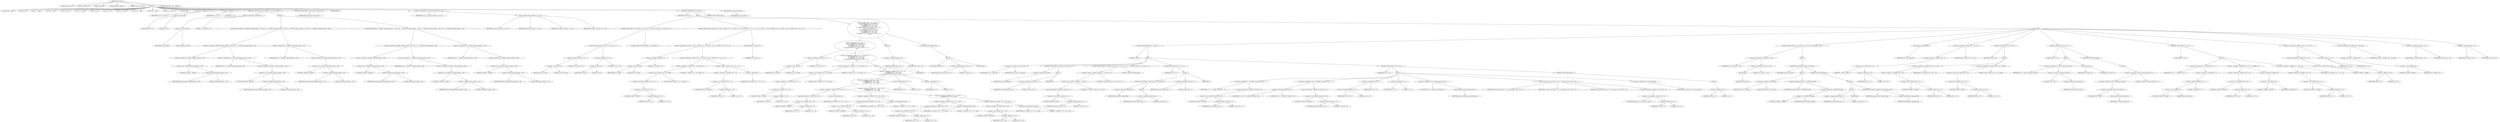 digraph cache_insert {  
"1000113" [label = "(METHOD,cache_insert)" ]
"1000114" [label = "(PARAM,const char *a1)" ]
"1000115" [label = "(PARAM,_DWORD *a2)" ]
"1000116" [label = "(PARAM,__int64 a3)" ]
"1000117" [label = "(PARAM,unsigned __int64 a4)" ]
"1000118" [label = "(PARAM,unsigned __int16 a5)" ]
"1000119" [label = "(BLOCK,,)" ]
"1000120" [label = "(LOCAL,result: __int64)" ]
"1000121" [label = "(LOCAL,v6: int)" ]
"1000122" [label = "(LOCAL,v7: __int64)" ]
"1000123" [label = "(LOCAL,v8: __int64)" ]
"1000124" [label = "(LOCAL,v9: char *)" ]
"1000125" [label = "(LOCAL,v10: __int64)" ]
"1000126" [label = "(LOCAL,v16: int)" ]
"1000127" [label = "(LOCAL,v17: int)" ]
"1000128" [label = "(LOCAL,v18: __int64)" ]
"1000129" [label = "(LOCAL,v19: __int64)" ]
"1000130" [label = "(LOCAL,v20: __int64)" ]
"1000131" [label = "(LOCAL,v21: __int64 [ 2 ])" ]
"1000132" [label = "(IDENTIFIER,L,)" ]
"1000133" [label = "(<operator>.assignment,v16 = a5 & 4)" ]
"1000134" [label = "(IDENTIFIER,v16,v16 = a5 & 4)" ]
"1000135" [label = "(<operator>.and,a5 & 4)" ]
"1000136" [label = "(IDENTIFIER,a5,a5 & 4)" ]
"1000137" [label = "(LITERAL,4,a5 & 4)" ]
"1000138" [label = "(<operator>.assignment,v17 = 0)" ]
"1000139" [label = "(IDENTIFIER,v17,v17 = 0)" ]
"1000140" [label = "(LITERAL,0,v17 = 0)" ]
"1000141" [label = "(CONTROL_STRUCTURE,if ( (a5 & 0x980) != 0 ),if ( (a5 & 0x980) != 0 ))" ]
"1000142" [label = "(<operator>.notEquals,(a5 & 0x980) != 0)" ]
"1000143" [label = "(<operator>.and,a5 & 0x980)" ]
"1000144" [label = "(IDENTIFIER,a5,a5 & 0x980)" ]
"1000145" [label = "(LITERAL,0x980,a5 & 0x980)" ]
"1000146" [label = "(LITERAL,0,(a5 & 0x980) != 0)" ]
"1000147" [label = "(BLOCK,,)" ]
"1000148" [label = "(CONTROL_STRUCTURE,if ( *(_QWORD *)(dnsmasq_daemon + 456) && a4 > *(_QWORD *)(dnsmasq_daemon + 456) ),if ( *(_QWORD *)(dnsmasq_daemon + 456) && a4 > *(_QWORD *)(dnsmasq_daemon + 456) ))" ]
"1000149" [label = "(<operator>.logicalAnd,*(_QWORD *)(dnsmasq_daemon + 456) && a4 > *(_QWORD *)(dnsmasq_daemon + 456))" ]
"1000150" [label = "(<operator>.indirection,*(_QWORD *)(dnsmasq_daemon + 456))" ]
"1000151" [label = "(<operator>.cast,(_QWORD *)(dnsmasq_daemon + 456))" ]
"1000152" [label = "(UNKNOWN,_QWORD *,_QWORD *)" ]
"1000153" [label = "(<operator>.addition,dnsmasq_daemon + 456)" ]
"1000154" [label = "(IDENTIFIER,dnsmasq_daemon,dnsmasq_daemon + 456)" ]
"1000155" [label = "(LITERAL,456,dnsmasq_daemon + 456)" ]
"1000156" [label = "(<operator>.greaterThan,a4 > *(_QWORD *)(dnsmasq_daemon + 456))" ]
"1000157" [label = "(IDENTIFIER,a4,a4 > *(_QWORD *)(dnsmasq_daemon + 456))" ]
"1000158" [label = "(<operator>.indirection,*(_QWORD *)(dnsmasq_daemon + 456))" ]
"1000159" [label = "(<operator>.cast,(_QWORD *)(dnsmasq_daemon + 456))" ]
"1000160" [label = "(UNKNOWN,_QWORD *,_QWORD *)" ]
"1000161" [label = "(<operator>.addition,dnsmasq_daemon + 456)" ]
"1000162" [label = "(IDENTIFIER,dnsmasq_daemon,dnsmasq_daemon + 456)" ]
"1000163" [label = "(LITERAL,456,dnsmasq_daemon + 456)" ]
"1000164" [label = "(<operator>.assignment,a4 = *(_QWORD *)(dnsmasq_daemon + 456))" ]
"1000165" [label = "(IDENTIFIER,a4,a4 = *(_QWORD *)(dnsmasq_daemon + 456))" ]
"1000166" [label = "(<operator>.indirection,*(_QWORD *)(dnsmasq_daemon + 456))" ]
"1000167" [label = "(<operator>.cast,(_QWORD *)(dnsmasq_daemon + 456))" ]
"1000168" [label = "(UNKNOWN,_QWORD *,_QWORD *)" ]
"1000169" [label = "(<operator>.addition,dnsmasq_daemon + 456)" ]
"1000170" [label = "(IDENTIFIER,dnsmasq_daemon,dnsmasq_daemon + 456)" ]
"1000171" [label = "(LITERAL,456,dnsmasq_daemon + 456)" ]
"1000172" [label = "(CONTROL_STRUCTURE,if ( *(_QWORD *)(dnsmasq_daemon + 448) && a4 < *(_QWORD *)(dnsmasq_daemon + 448) ),if ( *(_QWORD *)(dnsmasq_daemon + 448) && a4 < *(_QWORD *)(dnsmasq_daemon + 448) ))" ]
"1000173" [label = "(<operator>.logicalAnd,*(_QWORD *)(dnsmasq_daemon + 448) && a4 < *(_QWORD *)(dnsmasq_daemon + 448))" ]
"1000174" [label = "(<operator>.indirection,*(_QWORD *)(dnsmasq_daemon + 448))" ]
"1000175" [label = "(<operator>.cast,(_QWORD *)(dnsmasq_daemon + 448))" ]
"1000176" [label = "(UNKNOWN,_QWORD *,_QWORD *)" ]
"1000177" [label = "(<operator>.addition,dnsmasq_daemon + 448)" ]
"1000178" [label = "(IDENTIFIER,dnsmasq_daemon,dnsmasq_daemon + 448)" ]
"1000179" [label = "(LITERAL,448,dnsmasq_daemon + 448)" ]
"1000180" [label = "(<operator>.lessThan,a4 < *(_QWORD *)(dnsmasq_daemon + 448))" ]
"1000181" [label = "(IDENTIFIER,a4,a4 < *(_QWORD *)(dnsmasq_daemon + 448))" ]
"1000182" [label = "(<operator>.indirection,*(_QWORD *)(dnsmasq_daemon + 448))" ]
"1000183" [label = "(<operator>.cast,(_QWORD *)(dnsmasq_daemon + 448))" ]
"1000184" [label = "(UNKNOWN,_QWORD *,_QWORD *)" ]
"1000185" [label = "(<operator>.addition,dnsmasq_daemon + 448)" ]
"1000186" [label = "(IDENTIFIER,dnsmasq_daemon,dnsmasq_daemon + 448)" ]
"1000187" [label = "(LITERAL,448,dnsmasq_daemon + 448)" ]
"1000188" [label = "(<operator>.assignment,a4 = *(_QWORD *)(dnsmasq_daemon + 448))" ]
"1000189" [label = "(IDENTIFIER,a4,a4 = *(_QWORD *)(dnsmasq_daemon + 448))" ]
"1000190" [label = "(<operator>.indirection,*(_QWORD *)(dnsmasq_daemon + 448))" ]
"1000191" [label = "(<operator>.cast,(_QWORD *)(dnsmasq_daemon + 448))" ]
"1000192" [label = "(UNKNOWN,_QWORD *,_QWORD *)" ]
"1000193" [label = "(<operator>.addition,dnsmasq_daemon + 448)" ]
"1000194" [label = "(IDENTIFIER,dnsmasq_daemon,dnsmasq_daemon + 448)" ]
"1000195" [label = "(LITERAL,448,dnsmasq_daemon + 448)" ]
"1000196" [label = "(CONTROL_STRUCTURE,if ( insert_error ),if ( insert_error ))" ]
"1000197" [label = "(IDENTIFIER,insert_error,if ( insert_error ))" ]
"1000198" [label = "(IDENTIFIER,L,)" ]
"1000199" [label = "(<operator>.assignment,v19 = cache_scan_free(a1, a2, a3, a5))" ]
"1000200" [label = "(IDENTIFIER,v19,v19 = cache_scan_free(a1, a2, a3, a5))" ]
"1000201" [label = "(cache_scan_free,cache_scan_free(a1, a2, a3, a5))" ]
"1000202" [label = "(IDENTIFIER,a1,cache_scan_free(a1, a2, a3, a5))" ]
"1000203" [label = "(IDENTIFIER,a2,cache_scan_free(a1, a2, a3, a5))" ]
"1000204" [label = "(IDENTIFIER,a3,cache_scan_free(a1, a2, a3, a5))" ]
"1000205" [label = "(IDENTIFIER,a5,cache_scan_free(a1, a2, a3, a5))" ]
"1000206" [label = "(CONTROL_STRUCTURE,if ( v19 ),if ( v19 ))" ]
"1000207" [label = "(IDENTIFIER,v19,if ( v19 ))" ]
"1000208" [label = "(BLOCK,,)" ]
"1000209" [label = "(CONTROL_STRUCTURE,if ( (a5 & 0x180) == 0 || (a5 & 8) == 0 ),if ( (a5 & 0x180) == 0 || (a5 & 8) == 0 ))" ]
"1000210" [label = "(<operator>.logicalOr,(a5 & 0x180) == 0 || (a5 & 8) == 0)" ]
"1000211" [label = "(<operator>.equals,(a5 & 0x180) == 0)" ]
"1000212" [label = "(<operator>.and,a5 & 0x180)" ]
"1000213" [label = "(IDENTIFIER,a5,a5 & 0x180)" ]
"1000214" [label = "(LITERAL,0x180,a5 & 0x180)" ]
"1000215" [label = "(LITERAL,0,(a5 & 0x180) == 0)" ]
"1000216" [label = "(<operator>.equals,(a5 & 8) == 0)" ]
"1000217" [label = "(<operator>.and,a5 & 8)" ]
"1000218" [label = "(IDENTIFIER,a5,a5 & 8)" ]
"1000219" [label = "(LITERAL,8,a5 & 8)" ]
"1000220" [label = "(LITERAL,0,(a5 & 8) == 0)" ]
"1000221" [label = "(CONTROL_STRUCTURE,goto LABEL_27;,goto LABEL_27;)" ]
"1000222" [label = "(CONTROL_STRUCTURE,if ( (a5 & 0x80) != 0 && (*(_WORD *)(v19 + 52) & 0x80) != 0 && *(_DWORD *)(v19 + 24) == *a2 ),if ( (a5 & 0x80) != 0 && (*(_WORD *)(v19 + 52) & 0x80) != 0 && *(_DWORD *)(v19 + 24) == *a2 ))" ]
"1000223" [label = "(<operator>.logicalAnd,(a5 & 0x80) != 0 && (*(_WORD *)(v19 + 52) & 0x80) != 0 && *(_DWORD *)(v19 + 24) == *a2)" ]
"1000224" [label = "(<operator>.notEquals,(a5 & 0x80) != 0)" ]
"1000225" [label = "(<operator>.and,a5 & 0x80)" ]
"1000226" [label = "(IDENTIFIER,a5,a5 & 0x80)" ]
"1000227" [label = "(LITERAL,0x80,a5 & 0x80)" ]
"1000228" [label = "(LITERAL,0,(a5 & 0x80) != 0)" ]
"1000229" [label = "(<operator>.logicalAnd,(*(_WORD *)(v19 + 52) & 0x80) != 0 && *(_DWORD *)(v19 + 24) == *a2)" ]
"1000230" [label = "(<operator>.notEquals,(*(_WORD *)(v19 + 52) & 0x80) != 0)" ]
"1000231" [label = "(<operator>.and,*(_WORD *)(v19 + 52) & 0x80)" ]
"1000232" [label = "(<operator>.indirection,*(_WORD *)(v19 + 52))" ]
"1000233" [label = "(<operator>.cast,(_WORD *)(v19 + 52))" ]
"1000234" [label = "(UNKNOWN,_WORD *,_WORD *)" ]
"1000235" [label = "(<operator>.addition,v19 + 52)" ]
"1000236" [label = "(IDENTIFIER,v19,v19 + 52)" ]
"1000237" [label = "(LITERAL,52,v19 + 52)" ]
"1000238" [label = "(LITERAL,0x80,*(_WORD *)(v19 + 52) & 0x80)" ]
"1000239" [label = "(LITERAL,0,(*(_WORD *)(v19 + 52) & 0x80) != 0)" ]
"1000240" [label = "(<operator>.equals,*(_DWORD *)(v19 + 24) == *a2)" ]
"1000241" [label = "(<operator>.indirection,*(_DWORD *)(v19 + 24))" ]
"1000242" [label = "(<operator>.cast,(_DWORD *)(v19 + 24))" ]
"1000243" [label = "(UNKNOWN,_DWORD *,_DWORD *)" ]
"1000244" [label = "(<operator>.addition,v19 + 24)" ]
"1000245" [label = "(IDENTIFIER,v19,v19 + 24)" ]
"1000246" [label = "(LITERAL,24,v19 + 24)" ]
"1000247" [label = "(<operator>.indirection,*a2)" ]
"1000248" [label = "(IDENTIFIER,a2,*(_DWORD *)(v19 + 24) == *a2)" ]
"1000249" [label = "(RETURN,return v19;,return v19;)" ]
"1000250" [label = "(IDENTIFIER,v19,return v19;)" ]
"1000251" [label = "(CONTROL_STRUCTURE,if ( (a5 & 0x100) != 0\n      && (*(_WORD *)(v19 + 52) & 0x100) != 0\n      && (*(_DWORD *)(v19 + 24) != *a2\n       || *(_DWORD *)(v19 + 28) != a2[1]\n       || *(_DWORD *)(v19 + 32) != a2[2]\n       || *(_DWORD *)(v19 + 36) != a2[3] ? (v6 = 0) : (v6 = 1),\n          v6) ),if ( (a5 & 0x100) != 0\n      && (*(_WORD *)(v19 + 52) & 0x100) != 0\n      && (*(_DWORD *)(v19 + 24) != *a2\n       || *(_DWORD *)(v19 + 28) != a2[1]\n       || *(_DWORD *)(v19 + 32) != a2[2]\n       || *(_DWORD *)(v19 + 36) != a2[3] ? (v6 = 0) : (v6 = 1),\n          v6) ))" ]
"1000252" [label = "(<operator>.logicalAnd,(a5 & 0x100) != 0\n      && (*(_WORD *)(v19 + 52) & 0x100) != 0\n      && (*(_DWORD *)(v19 + 24) != *a2\n       || *(_DWORD *)(v19 + 28) != a2[1]\n       || *(_DWORD *)(v19 + 32) != a2[2]\n       || *(_DWORD *)(v19 + 36) != a2[3] ? (v6 = 0) : (v6 = 1),\n          v6))" ]
"1000253" [label = "(<operator>.notEquals,(a5 & 0x100) != 0)" ]
"1000254" [label = "(<operator>.and,a5 & 0x100)" ]
"1000255" [label = "(IDENTIFIER,a5,a5 & 0x100)" ]
"1000256" [label = "(LITERAL,0x100,a5 & 0x100)" ]
"1000257" [label = "(LITERAL,0,(a5 & 0x100) != 0)" ]
"1000258" [label = "(<operator>.logicalAnd,(*(_WORD *)(v19 + 52) & 0x100) != 0\n      && (*(_DWORD *)(v19 + 24) != *a2\n       || *(_DWORD *)(v19 + 28) != a2[1]\n       || *(_DWORD *)(v19 + 32) != a2[2]\n       || *(_DWORD *)(v19 + 36) != a2[3] ? (v6 = 0) : (v6 = 1),\n          v6))" ]
"1000259" [label = "(<operator>.notEquals,(*(_WORD *)(v19 + 52) & 0x100) != 0)" ]
"1000260" [label = "(<operator>.and,*(_WORD *)(v19 + 52) & 0x100)" ]
"1000261" [label = "(<operator>.indirection,*(_WORD *)(v19 + 52))" ]
"1000262" [label = "(<operator>.cast,(_WORD *)(v19 + 52))" ]
"1000263" [label = "(UNKNOWN,_WORD *,_WORD *)" ]
"1000264" [label = "(<operator>.addition,v19 + 52)" ]
"1000265" [label = "(IDENTIFIER,v19,v19 + 52)" ]
"1000266" [label = "(LITERAL,52,v19 + 52)" ]
"1000267" [label = "(LITERAL,0x100,*(_WORD *)(v19 + 52) & 0x100)" ]
"1000268" [label = "(LITERAL,0,(*(_WORD *)(v19 + 52) & 0x100) != 0)" ]
"1000269" [label = "(BLOCK,,)" ]
"1000270" [label = "(<operator>.conditional,*(_DWORD *)(v19 + 24) != *a2\n       || *(_DWORD *)(v19 + 28) != a2[1]\n       || *(_DWORD *)(v19 + 32) != a2[2]\n       || *(_DWORD *)(v19 + 36) != a2[3] ? (v6 = 0) : (v6 = 1))" ]
"1000271" [label = "(<operator>.logicalOr,*(_DWORD *)(v19 + 24) != *a2\n       || *(_DWORD *)(v19 + 28) != a2[1]\n       || *(_DWORD *)(v19 + 32) != a2[2]\n       || *(_DWORD *)(v19 + 36) != a2[3])" ]
"1000272" [label = "(<operator>.notEquals,*(_DWORD *)(v19 + 24) != *a2)" ]
"1000273" [label = "(<operator>.indirection,*(_DWORD *)(v19 + 24))" ]
"1000274" [label = "(<operator>.cast,(_DWORD *)(v19 + 24))" ]
"1000275" [label = "(UNKNOWN,_DWORD *,_DWORD *)" ]
"1000276" [label = "(<operator>.addition,v19 + 24)" ]
"1000277" [label = "(IDENTIFIER,v19,v19 + 24)" ]
"1000278" [label = "(LITERAL,24,v19 + 24)" ]
"1000279" [label = "(<operator>.indirection,*a2)" ]
"1000280" [label = "(IDENTIFIER,a2,*(_DWORD *)(v19 + 24) != *a2)" ]
"1000281" [label = "(<operator>.logicalOr,*(_DWORD *)(v19 + 28) != a2[1]\n       || *(_DWORD *)(v19 + 32) != a2[2]\n       || *(_DWORD *)(v19 + 36) != a2[3])" ]
"1000282" [label = "(<operator>.notEquals,*(_DWORD *)(v19 + 28) != a2[1])" ]
"1000283" [label = "(<operator>.indirection,*(_DWORD *)(v19 + 28))" ]
"1000284" [label = "(<operator>.cast,(_DWORD *)(v19 + 28))" ]
"1000285" [label = "(UNKNOWN,_DWORD *,_DWORD *)" ]
"1000286" [label = "(<operator>.addition,v19 + 28)" ]
"1000287" [label = "(IDENTIFIER,v19,v19 + 28)" ]
"1000288" [label = "(LITERAL,28,v19 + 28)" ]
"1000289" [label = "(<operator>.indirectIndexAccess,a2[1])" ]
"1000290" [label = "(IDENTIFIER,a2,*(_DWORD *)(v19 + 28) != a2[1])" ]
"1000291" [label = "(LITERAL,1,*(_DWORD *)(v19 + 28) != a2[1])" ]
"1000292" [label = "(<operator>.logicalOr,*(_DWORD *)(v19 + 32) != a2[2]\n       || *(_DWORD *)(v19 + 36) != a2[3])" ]
"1000293" [label = "(<operator>.notEquals,*(_DWORD *)(v19 + 32) != a2[2])" ]
"1000294" [label = "(<operator>.indirection,*(_DWORD *)(v19 + 32))" ]
"1000295" [label = "(<operator>.cast,(_DWORD *)(v19 + 32))" ]
"1000296" [label = "(UNKNOWN,_DWORD *,_DWORD *)" ]
"1000297" [label = "(<operator>.addition,v19 + 32)" ]
"1000298" [label = "(IDENTIFIER,v19,v19 + 32)" ]
"1000299" [label = "(LITERAL,32,v19 + 32)" ]
"1000300" [label = "(<operator>.indirectIndexAccess,a2[2])" ]
"1000301" [label = "(IDENTIFIER,a2,*(_DWORD *)(v19 + 32) != a2[2])" ]
"1000302" [label = "(LITERAL,2,*(_DWORD *)(v19 + 32) != a2[2])" ]
"1000303" [label = "(<operator>.notEquals,*(_DWORD *)(v19 + 36) != a2[3])" ]
"1000304" [label = "(<operator>.indirection,*(_DWORD *)(v19 + 36))" ]
"1000305" [label = "(<operator>.cast,(_DWORD *)(v19 + 36))" ]
"1000306" [label = "(UNKNOWN,_DWORD *,_DWORD *)" ]
"1000307" [label = "(<operator>.addition,v19 + 36)" ]
"1000308" [label = "(IDENTIFIER,v19,v19 + 36)" ]
"1000309" [label = "(LITERAL,36,v19 + 36)" ]
"1000310" [label = "(<operator>.indirectIndexAccess,a2[3])" ]
"1000311" [label = "(IDENTIFIER,a2,*(_DWORD *)(v19 + 36) != a2[3])" ]
"1000312" [label = "(LITERAL,3,*(_DWORD *)(v19 + 36) != a2[3])" ]
"1000313" [label = "(<operator>.assignment,v6 = 0)" ]
"1000314" [label = "(IDENTIFIER,v6,v6 = 0)" ]
"1000315" [label = "(LITERAL,0,v6 = 0)" ]
"1000316" [label = "(<operator>.assignment,v6 = 1)" ]
"1000317" [label = "(IDENTIFIER,v6,v6 = 1)" ]
"1000318" [label = "(LITERAL,1,v6 = 1)" ]
"1000319" [label = "(IDENTIFIER,v6,)" ]
"1000320" [label = "(BLOCK,,)" ]
"1000321" [label = "(<operator>.assignment,result = v19)" ]
"1000322" [label = "(IDENTIFIER,result,result = v19)" ]
"1000323" [label = "(IDENTIFIER,v19,result = v19)" ]
"1000324" [label = "(CONTROL_STRUCTURE,else,else)" ]
"1000325" [label = "(BLOCK,,)" ]
"1000326" [label = "(JUMP_TARGET,LABEL_27)" ]
"1000327" [label = "(<operator>.assignment,insert_error = 1)" ]
"1000328" [label = "(IDENTIFIER,insert_error,insert_error = 1)" ]
"1000329" [label = "(LITERAL,1,insert_error = 1)" ]
"1000330" [label = "(IDENTIFIER,L,)" ]
"1000331" [label = "(CONTROL_STRUCTURE,else,else)" ]
"1000332" [label = "(BLOCK,,)" ]
"1000333" [label = "(CONTROL_STRUCTURE,while ( 1 ),while ( 1 ))" ]
"1000334" [label = "(LITERAL,1,while ( 1 ))" ]
"1000335" [label = "(BLOCK,,)" ]
"1000336" [label = "(<operator>.assignment,v20 = cache_tail)" ]
"1000337" [label = "(IDENTIFIER,v20,v20 = cache_tail)" ]
"1000338" [label = "(IDENTIFIER,cache_tail,v20 = cache_tail)" ]
"1000339" [label = "(CONTROL_STRUCTURE,if ( !cache_tail ),if ( !cache_tail ))" ]
"1000340" [label = "(<operator>.logicalNot,!cache_tail)" ]
"1000341" [label = "(IDENTIFIER,cache_tail,!cache_tail)" ]
"1000342" [label = "(BLOCK,,)" ]
"1000343" [label = "(<operator>.assignment,insert_error = 1)" ]
"1000344" [label = "(IDENTIFIER,insert_error,insert_error = 1)" ]
"1000345" [label = "(LITERAL,1,insert_error = 1)" ]
"1000346" [label = "(IDENTIFIER,L,)" ]
"1000347" [label = "(CONTROL_STRUCTURE,if ( (*(_WORD *)(cache_tail + 52) & 0xC) == 0 ),if ( (*(_WORD *)(cache_tail + 52) & 0xC) == 0 ))" ]
"1000348" [label = "(<operator>.equals,(*(_WORD *)(cache_tail + 52) & 0xC) == 0)" ]
"1000349" [label = "(<operator>.and,*(_WORD *)(cache_tail + 52) & 0xC)" ]
"1000350" [label = "(<operator>.indirection,*(_WORD *)(cache_tail + 52))" ]
"1000351" [label = "(<operator>.cast,(_WORD *)(cache_tail + 52))" ]
"1000352" [label = "(UNKNOWN,_WORD *,_WORD *)" ]
"1000353" [label = "(<operator>.addition,cache_tail + 52)" ]
"1000354" [label = "(IDENTIFIER,cache_tail,cache_tail + 52)" ]
"1000355" [label = "(LITERAL,52,cache_tail + 52)" ]
"1000356" [label = "(LITERAL,0xC,*(_WORD *)(cache_tail + 52) & 0xC)" ]
"1000357" [label = "(LITERAL,0,(*(_WORD *)(cache_tail + 52) & 0xC) == 0)" ]
"1000358" [label = "(CONTROL_STRUCTURE,break;,break;)" ]
"1000359" [label = "(CONTROL_STRUCTURE,if ( v17 ),if ( v17 ))" ]
"1000360" [label = "(IDENTIFIER,v17,if ( v17 ))" ]
"1000361" [label = "(BLOCK,,)" ]
"1000362" [label = "(CONTROL_STRUCTURE,if ( !warned_9056 ),if ( !warned_9056 ))" ]
"1000363" [label = "(<operator>.logicalNot,!warned_9056)" ]
"1000364" [label = "(IDENTIFIER,warned_9056,!warned_9056)" ]
"1000365" [label = "(BLOCK,,)" ]
"1000366" [label = "(<operator>.assignment,warned_9056 = 1)" ]
"1000367" [label = "(IDENTIFIER,warned_9056,warned_9056 = 1)" ]
"1000368" [label = "(LITERAL,1,warned_9056 = 1)" ]
"1000369" [label = "(<operator>.assignment,insert_error = 1)" ]
"1000370" [label = "(IDENTIFIER,insert_error,insert_error = 1)" ]
"1000371" [label = "(LITERAL,1,insert_error = 1)" ]
"1000372" [label = "(IDENTIFIER,L,)" ]
"1000373" [label = "(CONTROL_STRUCTURE,if ( v16 ),if ( v16 ))" ]
"1000374" [label = "(IDENTIFIER,v16,if ( v16 ))" ]
"1000375" [label = "(BLOCK,,)" ]
"1000376" [label = "(<operator>.assignment,v7 = *(_QWORD *)(cache_tail + 32))" ]
"1000377" [label = "(IDENTIFIER,v7,v7 = *(_QWORD *)(cache_tail + 32))" ]
"1000378" [label = "(<operator>.indirection,*(_QWORD *)(cache_tail + 32))" ]
"1000379" [label = "(<operator>.cast,(_QWORD *)(cache_tail + 32))" ]
"1000380" [label = "(UNKNOWN,_QWORD *,_QWORD *)" ]
"1000381" [label = "(<operator>.addition,cache_tail + 32)" ]
"1000382" [label = "(IDENTIFIER,cache_tail,cache_tail + 32)" ]
"1000383" [label = "(LITERAL,32,cache_tail + 32)" ]
"1000384" [label = "(<operator>.assignment,v21[0] = *(_QWORD *)(cache_tail + 24))" ]
"1000385" [label = "(<operator>.indirectIndexAccess,v21[0])" ]
"1000386" [label = "(IDENTIFIER,v21,v21[0] = *(_QWORD *)(cache_tail + 24))" ]
"1000387" [label = "(LITERAL,0,v21[0] = *(_QWORD *)(cache_tail + 24))" ]
"1000388" [label = "(<operator>.indirection,*(_QWORD *)(cache_tail + 24))" ]
"1000389" [label = "(<operator>.cast,(_QWORD *)(cache_tail + 24))" ]
"1000390" [label = "(UNKNOWN,_QWORD *,_QWORD *)" ]
"1000391" [label = "(<operator>.addition,cache_tail + 24)" ]
"1000392" [label = "(IDENTIFIER,cache_tail,cache_tail + 24)" ]
"1000393" [label = "(LITERAL,24,cache_tail + 24)" ]
"1000394" [label = "(<operator>.assignment,v21[1] = v7)" ]
"1000395" [label = "(<operator>.indirectIndexAccess,v21[1])" ]
"1000396" [label = "(IDENTIFIER,v21,v21[1] = v7)" ]
"1000397" [label = "(LITERAL,1,v21[1] = v7)" ]
"1000398" [label = "(IDENTIFIER,v7,v21[1] = v7)" ]
"1000399" [label = "(<operator>.assignment,v17 = 1)" ]
"1000400" [label = "(IDENTIFIER,v17,v17 = 1)" ]
"1000401" [label = "(LITERAL,1,v17 = 1)" ]
"1000402" [label = "(<operator>.assignment,v8 = cache_get_name(cache_tail))" ]
"1000403" [label = "(IDENTIFIER,v8,v8 = cache_get_name(cache_tail))" ]
"1000404" [label = "(cache_get_name,cache_get_name(cache_tail))" ]
"1000405" [label = "(IDENTIFIER,cache_tail,cache_get_name(cache_tail))" ]
"1000406" [label = "(cache_scan_free,cache_scan_free(v8, v21, a3, *(unsigned __int16 *)(v20 + 52)))" ]
"1000407" [label = "(IDENTIFIER,v8,cache_scan_free(v8, v21, a3, *(unsigned __int16 *)(v20 + 52)))" ]
"1000408" [label = "(IDENTIFIER,v21,cache_scan_free(v8, v21, a3, *(unsigned __int16 *)(v20 + 52)))" ]
"1000409" [label = "(IDENTIFIER,a3,cache_scan_free(v8, v21, a3, *(unsigned __int16 *)(v20 + 52)))" ]
"1000410" [label = "(<operator>.indirection,*(unsigned __int16 *)(v20 + 52))" ]
"1000411" [label = "(<operator>.cast,(unsigned __int16 *)(v20 + 52))" ]
"1000412" [label = "(UNKNOWN,unsigned __int16 *,unsigned __int16 *)" ]
"1000413" [label = "(<operator>.addition,v20 + 52)" ]
"1000414" [label = "(IDENTIFIER,v20,v20 + 52)" ]
"1000415" [label = "(LITERAL,52,v20 + 52)" ]
"1000416" [label = "(<operator>.preIncrement,++cache_live_freed)" ]
"1000417" [label = "(IDENTIFIER,cache_live_freed,++cache_live_freed)" ]
"1000418" [label = "(CONTROL_STRUCTURE,else,else)" ]
"1000419" [label = "(BLOCK,,)" ]
"1000420" [label = "(<operator>.assignment,v16 = 1)" ]
"1000421" [label = "(IDENTIFIER,v16,v16 = 1)" ]
"1000422" [label = "(LITERAL,1,v16 = 1)" ]
"1000423" [label = "(CONTROL_STRUCTURE,if ( a1 && strlen(a1) > 0x31 ),if ( a1 && strlen(a1) > 0x31 ))" ]
"1000424" [label = "(<operator>.logicalAnd,a1 && strlen(a1) > 0x31)" ]
"1000425" [label = "(IDENTIFIER,a1,a1 && strlen(a1) > 0x31)" ]
"1000426" [label = "(<operator>.greaterThan,strlen(a1) > 0x31)" ]
"1000427" [label = "(strlen,strlen(a1))" ]
"1000428" [label = "(IDENTIFIER,a1,strlen(a1))" ]
"1000429" [label = "(LITERAL,0x31,strlen(a1) > 0x31)" ]
"1000430" [label = "(BLOCK,,)" ]
"1000431" [label = "(CONTROL_STRUCTURE,if ( big_free ),if ( big_free ))" ]
"1000432" [label = "(IDENTIFIER,big_free,if ( big_free ))" ]
"1000433" [label = "(BLOCK,,)" ]
"1000434" [label = "(<operator>.assignment,v18 = big_free)" ]
"1000435" [label = "(IDENTIFIER,v18,v18 = big_free)" ]
"1000436" [label = "(IDENTIFIER,big_free,v18 = big_free)" ]
"1000437" [label = "(<operator>.assignment,big_free = *(_QWORD *)big_free)" ]
"1000438" [label = "(IDENTIFIER,big_free,big_free = *(_QWORD *)big_free)" ]
"1000439" [label = "(<operator>.indirection,*(_QWORD *)big_free)" ]
"1000440" [label = "(<operator>.cast,(_QWORD *)big_free)" ]
"1000441" [label = "(UNKNOWN,_QWORD *,_QWORD *)" ]
"1000442" [label = "(IDENTIFIER,big_free,(_QWORD *)big_free)" ]
"1000443" [label = "(CONTROL_STRUCTURE,else,else)" ]
"1000444" [label = "(BLOCK,,)" ]
"1000445" [label = "(BLOCK,,)" ]
"1000446" [label = "(<operator>.assignment,insert_error = 1)" ]
"1000447" [label = "(IDENTIFIER,insert_error,insert_error = 1)" ]
"1000448" [label = "(LITERAL,1,insert_error = 1)" ]
"1000449" [label = "(IDENTIFIER,L,)" ]
"1000450" [label = "(CONTROL_STRUCTURE,if ( bignames_left ),if ( bignames_left ))" ]
"1000451" [label = "(IDENTIFIER,bignames_left,if ( bignames_left ))" ]
"1000452" [label = "(<operator>.preDecrement,--bignames_left)" ]
"1000453" [label = "(IDENTIFIER,bignames_left,--bignames_left)" ]
"1000454" [label = "(cache_unlink,cache_unlink(v20))" ]
"1000455" [label = "(IDENTIFIER,v20,cache_unlink(v20))" ]
"1000456" [label = "(<operator>.assignment,*(_WORD *)(v20 + 52) = a5)" ]
"1000457" [label = "(<operator>.indirection,*(_WORD *)(v20 + 52))" ]
"1000458" [label = "(<operator>.cast,(_WORD *)(v20 + 52))" ]
"1000459" [label = "(UNKNOWN,_WORD *,_WORD *)" ]
"1000460" [label = "(<operator>.addition,v20 + 52)" ]
"1000461" [label = "(IDENTIFIER,v20,v20 + 52)" ]
"1000462" [label = "(LITERAL,52,v20 + 52)" ]
"1000463" [label = "(IDENTIFIER,a5,*(_WORD *)(v20 + 52) = a5)" ]
"1000464" [label = "(CONTROL_STRUCTURE,if ( v18 ),if ( v18 ))" ]
"1000465" [label = "(IDENTIFIER,v18,if ( v18 ))" ]
"1000466" [label = "(BLOCK,,)" ]
"1000467" [label = "(<operator>.assignment,*(_QWORD *)(v20 + 56) = v18)" ]
"1000468" [label = "(<operator>.indirection,*(_QWORD *)(v20 + 56))" ]
"1000469" [label = "(<operator>.cast,(_QWORD *)(v20 + 56))" ]
"1000470" [label = "(UNKNOWN,_QWORD *,_QWORD *)" ]
"1000471" [label = "(<operator>.addition,v20 + 56)" ]
"1000472" [label = "(IDENTIFIER,v20,v20 + 56)" ]
"1000473" [label = "(LITERAL,56,v20 + 56)" ]
"1000474" [label = "(IDENTIFIER,v18,*(_QWORD *)(v20 + 56) = v18)" ]
"1000475" [label = "(<operators>.assignmentOr,*(_WORD *)(v20 + 52) |= 0x200u)" ]
"1000476" [label = "(<operator>.indirection,*(_WORD *)(v20 + 52))" ]
"1000477" [label = "(<operator>.cast,(_WORD *)(v20 + 52))" ]
"1000478" [label = "(UNKNOWN,_WORD *,_WORD *)" ]
"1000479" [label = "(<operator>.addition,v20 + 52)" ]
"1000480" [label = "(IDENTIFIER,v20,v20 + 52)" ]
"1000481" [label = "(LITERAL,52,v20 + 52)" ]
"1000482" [label = "(LITERAL,0x200u,*(_WORD *)(v20 + 52) |= 0x200u)" ]
"1000483" [label = "(CONTROL_STRUCTURE,if ( a1 ),if ( a1 ))" ]
"1000484" [label = "(IDENTIFIER,a1,if ( a1 ))" ]
"1000485" [label = "(BLOCK,,)" ]
"1000486" [label = "(<operator>.assignment,v9 = (char *)cache_get_name(v20))" ]
"1000487" [label = "(IDENTIFIER,v9,v9 = (char *)cache_get_name(v20))" ]
"1000488" [label = "(<operator>.cast,(char *)cache_get_name(v20))" ]
"1000489" [label = "(UNKNOWN,char *,char *)" ]
"1000490" [label = "(cache_get_name,cache_get_name(v20))" ]
"1000491" [label = "(IDENTIFIER,v20,cache_get_name(v20))" ]
"1000492" [label = "(strcpy,strcpy(v9, a1))" ]
"1000493" [label = "(IDENTIFIER,v9,strcpy(v9, a1))" ]
"1000494" [label = "(IDENTIFIER,a1,strcpy(v9, a1))" ]
"1000495" [label = "(CONTROL_STRUCTURE,else,else)" ]
"1000496" [label = "(BLOCK,,)" ]
"1000497" [label = "(<operator>.assignment,*(_BYTE *)cache_get_name(v20) = 0)" ]
"1000498" [label = "(<operator>.indirection,*(_BYTE *)cache_get_name(v20))" ]
"1000499" [label = "(<operator>.cast,(_BYTE *)cache_get_name(v20))" ]
"1000500" [label = "(UNKNOWN,_BYTE *,_BYTE *)" ]
"1000501" [label = "(cache_get_name,cache_get_name(v20))" ]
"1000502" [label = "(IDENTIFIER,v20,cache_get_name(v20))" ]
"1000503" [label = "(LITERAL,0,*(_BYTE *)cache_get_name(v20) = 0)" ]
"1000504" [label = "(CONTROL_STRUCTURE,if ( a2 ),if ( a2 ))" ]
"1000505" [label = "(IDENTIFIER,a2,if ( a2 ))" ]
"1000506" [label = "(BLOCK,,)" ]
"1000507" [label = "(<operator>.assignment,v10 = *((_QWORD *)a2 + 1))" ]
"1000508" [label = "(IDENTIFIER,v10,v10 = *((_QWORD *)a2 + 1))" ]
"1000509" [label = "(<operator>.indirection,*((_QWORD *)a2 + 1))" ]
"1000510" [label = "(<operator>.addition,(_QWORD *)a2 + 1)" ]
"1000511" [label = "(<operator>.cast,(_QWORD *)a2)" ]
"1000512" [label = "(UNKNOWN,_QWORD *,_QWORD *)" ]
"1000513" [label = "(IDENTIFIER,a2,(_QWORD *)a2)" ]
"1000514" [label = "(LITERAL,1,(_QWORD *)a2 + 1)" ]
"1000515" [label = "(<operator>.assignment,*(_QWORD *)(v20 + 24) = *(_QWORD *)a2)" ]
"1000516" [label = "(<operator>.indirection,*(_QWORD *)(v20 + 24))" ]
"1000517" [label = "(<operator>.cast,(_QWORD *)(v20 + 24))" ]
"1000518" [label = "(UNKNOWN,_QWORD *,_QWORD *)" ]
"1000519" [label = "(<operator>.addition,v20 + 24)" ]
"1000520" [label = "(IDENTIFIER,v20,v20 + 24)" ]
"1000521" [label = "(LITERAL,24,v20 + 24)" ]
"1000522" [label = "(<operator>.indirection,*(_QWORD *)a2)" ]
"1000523" [label = "(<operator>.cast,(_QWORD *)a2)" ]
"1000524" [label = "(UNKNOWN,_QWORD *,_QWORD *)" ]
"1000525" [label = "(IDENTIFIER,a2,(_QWORD *)a2)" ]
"1000526" [label = "(<operator>.assignment,*(_QWORD *)(v20 + 32) = v10)" ]
"1000527" [label = "(<operator>.indirection,*(_QWORD *)(v20 + 32))" ]
"1000528" [label = "(<operator>.cast,(_QWORD *)(v20 + 32))" ]
"1000529" [label = "(UNKNOWN,_QWORD *,_QWORD *)" ]
"1000530" [label = "(<operator>.addition,v20 + 32)" ]
"1000531" [label = "(IDENTIFIER,v20,v20 + 32)" ]
"1000532" [label = "(LITERAL,32,v20 + 32)" ]
"1000533" [label = "(IDENTIFIER,v10,*(_QWORD *)(v20 + 32) = v10)" ]
"1000534" [label = "(<operator>.assignment,*(_QWORD *)(v20 + 40) = a4 + a3)" ]
"1000535" [label = "(<operator>.indirection,*(_QWORD *)(v20 + 40))" ]
"1000536" [label = "(<operator>.cast,(_QWORD *)(v20 + 40))" ]
"1000537" [label = "(UNKNOWN,_QWORD *,_QWORD *)" ]
"1000538" [label = "(<operator>.addition,v20 + 40)" ]
"1000539" [label = "(IDENTIFIER,v20,v20 + 40)" ]
"1000540" [label = "(LITERAL,40,v20 + 40)" ]
"1000541" [label = "(<operator>.addition,a4 + a3)" ]
"1000542" [label = "(IDENTIFIER,a4,a4 + a3)" ]
"1000543" [label = "(IDENTIFIER,a3,a4 + a3)" ]
"1000544" [label = "(<operator>.assignment,*(_QWORD *)v20 = new_chain)" ]
"1000545" [label = "(<operator>.indirection,*(_QWORD *)v20)" ]
"1000546" [label = "(<operator>.cast,(_QWORD *)v20)" ]
"1000547" [label = "(UNKNOWN,_QWORD *,_QWORD *)" ]
"1000548" [label = "(IDENTIFIER,v20,(_QWORD *)v20)" ]
"1000549" [label = "(IDENTIFIER,new_chain,*(_QWORD *)v20 = new_chain)" ]
"1000550" [label = "(<operator>.assignment,new_chain = v20)" ]
"1000551" [label = "(IDENTIFIER,new_chain,new_chain = v20)" ]
"1000552" [label = "(IDENTIFIER,v20,new_chain = v20)" ]
"1000553" [label = "(<operator>.assignment,result = v20)" ]
"1000554" [label = "(IDENTIFIER,result,result = v20)" ]
"1000555" [label = "(IDENTIFIER,v20,result = v20)" ]
"1000556" [label = "(RETURN,return result;,return result;)" ]
"1000557" [label = "(IDENTIFIER,result,return result;)" ]
"1000558" [label = "(METHOD_RETURN,__int64 __fastcall)" ]
  "1000113" -> "1000114" 
  "1000113" -> "1000115" 
  "1000113" -> "1000116" 
  "1000113" -> "1000117" 
  "1000113" -> "1000118" 
  "1000113" -> "1000119" 
  "1000113" -> "1000558" 
  "1000119" -> "1000120" 
  "1000119" -> "1000121" 
  "1000119" -> "1000122" 
  "1000119" -> "1000123" 
  "1000119" -> "1000124" 
  "1000119" -> "1000125" 
  "1000119" -> "1000126" 
  "1000119" -> "1000127" 
  "1000119" -> "1000128" 
  "1000119" -> "1000129" 
  "1000119" -> "1000130" 
  "1000119" -> "1000131" 
  "1000119" -> "1000132" 
  "1000119" -> "1000133" 
  "1000119" -> "1000138" 
  "1000119" -> "1000141" 
  "1000119" -> "1000196" 
  "1000119" -> "1000198" 
  "1000119" -> "1000199" 
  "1000119" -> "1000206" 
  "1000119" -> "1000556" 
  "1000133" -> "1000134" 
  "1000133" -> "1000135" 
  "1000135" -> "1000136" 
  "1000135" -> "1000137" 
  "1000138" -> "1000139" 
  "1000138" -> "1000140" 
  "1000141" -> "1000142" 
  "1000141" -> "1000147" 
  "1000142" -> "1000143" 
  "1000142" -> "1000146" 
  "1000143" -> "1000144" 
  "1000143" -> "1000145" 
  "1000147" -> "1000148" 
  "1000147" -> "1000172" 
  "1000148" -> "1000149" 
  "1000148" -> "1000164" 
  "1000149" -> "1000150" 
  "1000149" -> "1000156" 
  "1000150" -> "1000151" 
  "1000151" -> "1000152" 
  "1000151" -> "1000153" 
  "1000153" -> "1000154" 
  "1000153" -> "1000155" 
  "1000156" -> "1000157" 
  "1000156" -> "1000158" 
  "1000158" -> "1000159" 
  "1000159" -> "1000160" 
  "1000159" -> "1000161" 
  "1000161" -> "1000162" 
  "1000161" -> "1000163" 
  "1000164" -> "1000165" 
  "1000164" -> "1000166" 
  "1000166" -> "1000167" 
  "1000167" -> "1000168" 
  "1000167" -> "1000169" 
  "1000169" -> "1000170" 
  "1000169" -> "1000171" 
  "1000172" -> "1000173" 
  "1000172" -> "1000188" 
  "1000173" -> "1000174" 
  "1000173" -> "1000180" 
  "1000174" -> "1000175" 
  "1000175" -> "1000176" 
  "1000175" -> "1000177" 
  "1000177" -> "1000178" 
  "1000177" -> "1000179" 
  "1000180" -> "1000181" 
  "1000180" -> "1000182" 
  "1000182" -> "1000183" 
  "1000183" -> "1000184" 
  "1000183" -> "1000185" 
  "1000185" -> "1000186" 
  "1000185" -> "1000187" 
  "1000188" -> "1000189" 
  "1000188" -> "1000190" 
  "1000190" -> "1000191" 
  "1000191" -> "1000192" 
  "1000191" -> "1000193" 
  "1000193" -> "1000194" 
  "1000193" -> "1000195" 
  "1000196" -> "1000197" 
  "1000199" -> "1000200" 
  "1000199" -> "1000201" 
  "1000201" -> "1000202" 
  "1000201" -> "1000203" 
  "1000201" -> "1000204" 
  "1000201" -> "1000205" 
  "1000206" -> "1000207" 
  "1000206" -> "1000208" 
  "1000206" -> "1000331" 
  "1000208" -> "1000209" 
  "1000208" -> "1000222" 
  "1000208" -> "1000251" 
  "1000209" -> "1000210" 
  "1000209" -> "1000221" 
  "1000210" -> "1000211" 
  "1000210" -> "1000216" 
  "1000211" -> "1000212" 
  "1000211" -> "1000215" 
  "1000212" -> "1000213" 
  "1000212" -> "1000214" 
  "1000216" -> "1000217" 
  "1000216" -> "1000220" 
  "1000217" -> "1000218" 
  "1000217" -> "1000219" 
  "1000222" -> "1000223" 
  "1000222" -> "1000249" 
  "1000223" -> "1000224" 
  "1000223" -> "1000229" 
  "1000224" -> "1000225" 
  "1000224" -> "1000228" 
  "1000225" -> "1000226" 
  "1000225" -> "1000227" 
  "1000229" -> "1000230" 
  "1000229" -> "1000240" 
  "1000230" -> "1000231" 
  "1000230" -> "1000239" 
  "1000231" -> "1000232" 
  "1000231" -> "1000238" 
  "1000232" -> "1000233" 
  "1000233" -> "1000234" 
  "1000233" -> "1000235" 
  "1000235" -> "1000236" 
  "1000235" -> "1000237" 
  "1000240" -> "1000241" 
  "1000240" -> "1000247" 
  "1000241" -> "1000242" 
  "1000242" -> "1000243" 
  "1000242" -> "1000244" 
  "1000244" -> "1000245" 
  "1000244" -> "1000246" 
  "1000247" -> "1000248" 
  "1000249" -> "1000250" 
  "1000251" -> "1000252" 
  "1000251" -> "1000320" 
  "1000251" -> "1000324" 
  "1000252" -> "1000253" 
  "1000252" -> "1000258" 
  "1000253" -> "1000254" 
  "1000253" -> "1000257" 
  "1000254" -> "1000255" 
  "1000254" -> "1000256" 
  "1000258" -> "1000259" 
  "1000258" -> "1000269" 
  "1000259" -> "1000260" 
  "1000259" -> "1000268" 
  "1000260" -> "1000261" 
  "1000260" -> "1000267" 
  "1000261" -> "1000262" 
  "1000262" -> "1000263" 
  "1000262" -> "1000264" 
  "1000264" -> "1000265" 
  "1000264" -> "1000266" 
  "1000269" -> "1000270" 
  "1000269" -> "1000319" 
  "1000270" -> "1000271" 
  "1000270" -> "1000313" 
  "1000270" -> "1000316" 
  "1000271" -> "1000272" 
  "1000271" -> "1000281" 
  "1000272" -> "1000273" 
  "1000272" -> "1000279" 
  "1000273" -> "1000274" 
  "1000274" -> "1000275" 
  "1000274" -> "1000276" 
  "1000276" -> "1000277" 
  "1000276" -> "1000278" 
  "1000279" -> "1000280" 
  "1000281" -> "1000282" 
  "1000281" -> "1000292" 
  "1000282" -> "1000283" 
  "1000282" -> "1000289" 
  "1000283" -> "1000284" 
  "1000284" -> "1000285" 
  "1000284" -> "1000286" 
  "1000286" -> "1000287" 
  "1000286" -> "1000288" 
  "1000289" -> "1000290" 
  "1000289" -> "1000291" 
  "1000292" -> "1000293" 
  "1000292" -> "1000303" 
  "1000293" -> "1000294" 
  "1000293" -> "1000300" 
  "1000294" -> "1000295" 
  "1000295" -> "1000296" 
  "1000295" -> "1000297" 
  "1000297" -> "1000298" 
  "1000297" -> "1000299" 
  "1000300" -> "1000301" 
  "1000300" -> "1000302" 
  "1000303" -> "1000304" 
  "1000303" -> "1000310" 
  "1000304" -> "1000305" 
  "1000305" -> "1000306" 
  "1000305" -> "1000307" 
  "1000307" -> "1000308" 
  "1000307" -> "1000309" 
  "1000310" -> "1000311" 
  "1000310" -> "1000312" 
  "1000313" -> "1000314" 
  "1000313" -> "1000315" 
  "1000316" -> "1000317" 
  "1000316" -> "1000318" 
  "1000320" -> "1000321" 
  "1000321" -> "1000322" 
  "1000321" -> "1000323" 
  "1000324" -> "1000325" 
  "1000325" -> "1000326" 
  "1000325" -> "1000327" 
  "1000325" -> "1000330" 
  "1000327" -> "1000328" 
  "1000327" -> "1000329" 
  "1000331" -> "1000332" 
  "1000332" -> "1000333" 
  "1000332" -> "1000423" 
  "1000332" -> "1000454" 
  "1000332" -> "1000456" 
  "1000332" -> "1000464" 
  "1000332" -> "1000483" 
  "1000332" -> "1000504" 
  "1000332" -> "1000534" 
  "1000332" -> "1000544" 
  "1000332" -> "1000550" 
  "1000332" -> "1000553" 
  "1000333" -> "1000334" 
  "1000333" -> "1000335" 
  "1000335" -> "1000336" 
  "1000335" -> "1000339" 
  "1000335" -> "1000347" 
  "1000335" -> "1000359" 
  "1000335" -> "1000373" 
  "1000336" -> "1000337" 
  "1000336" -> "1000338" 
  "1000339" -> "1000340" 
  "1000339" -> "1000342" 
  "1000340" -> "1000341" 
  "1000342" -> "1000343" 
  "1000342" -> "1000346" 
  "1000343" -> "1000344" 
  "1000343" -> "1000345" 
  "1000347" -> "1000348" 
  "1000347" -> "1000358" 
  "1000348" -> "1000349" 
  "1000348" -> "1000357" 
  "1000349" -> "1000350" 
  "1000349" -> "1000356" 
  "1000350" -> "1000351" 
  "1000351" -> "1000352" 
  "1000351" -> "1000353" 
  "1000353" -> "1000354" 
  "1000353" -> "1000355" 
  "1000359" -> "1000360" 
  "1000359" -> "1000361" 
  "1000361" -> "1000362" 
  "1000361" -> "1000369" 
  "1000361" -> "1000372" 
  "1000362" -> "1000363" 
  "1000362" -> "1000365" 
  "1000363" -> "1000364" 
  "1000365" -> "1000366" 
  "1000366" -> "1000367" 
  "1000366" -> "1000368" 
  "1000369" -> "1000370" 
  "1000369" -> "1000371" 
  "1000373" -> "1000374" 
  "1000373" -> "1000375" 
  "1000373" -> "1000418" 
  "1000375" -> "1000376" 
  "1000375" -> "1000384" 
  "1000375" -> "1000394" 
  "1000375" -> "1000399" 
  "1000375" -> "1000402" 
  "1000375" -> "1000406" 
  "1000375" -> "1000416" 
  "1000376" -> "1000377" 
  "1000376" -> "1000378" 
  "1000378" -> "1000379" 
  "1000379" -> "1000380" 
  "1000379" -> "1000381" 
  "1000381" -> "1000382" 
  "1000381" -> "1000383" 
  "1000384" -> "1000385" 
  "1000384" -> "1000388" 
  "1000385" -> "1000386" 
  "1000385" -> "1000387" 
  "1000388" -> "1000389" 
  "1000389" -> "1000390" 
  "1000389" -> "1000391" 
  "1000391" -> "1000392" 
  "1000391" -> "1000393" 
  "1000394" -> "1000395" 
  "1000394" -> "1000398" 
  "1000395" -> "1000396" 
  "1000395" -> "1000397" 
  "1000399" -> "1000400" 
  "1000399" -> "1000401" 
  "1000402" -> "1000403" 
  "1000402" -> "1000404" 
  "1000404" -> "1000405" 
  "1000406" -> "1000407" 
  "1000406" -> "1000408" 
  "1000406" -> "1000409" 
  "1000406" -> "1000410" 
  "1000410" -> "1000411" 
  "1000411" -> "1000412" 
  "1000411" -> "1000413" 
  "1000413" -> "1000414" 
  "1000413" -> "1000415" 
  "1000416" -> "1000417" 
  "1000418" -> "1000419" 
  "1000419" -> "1000420" 
  "1000420" -> "1000421" 
  "1000420" -> "1000422" 
  "1000423" -> "1000424" 
  "1000423" -> "1000430" 
  "1000424" -> "1000425" 
  "1000424" -> "1000426" 
  "1000426" -> "1000427" 
  "1000426" -> "1000429" 
  "1000427" -> "1000428" 
  "1000430" -> "1000431" 
  "1000431" -> "1000432" 
  "1000431" -> "1000433" 
  "1000431" -> "1000443" 
  "1000433" -> "1000434" 
  "1000433" -> "1000437" 
  "1000434" -> "1000435" 
  "1000434" -> "1000436" 
  "1000437" -> "1000438" 
  "1000437" -> "1000439" 
  "1000439" -> "1000440" 
  "1000440" -> "1000441" 
  "1000440" -> "1000442" 
  "1000443" -> "1000444" 
  "1000444" -> "1000445" 
  "1000444" -> "1000450" 
  "1000445" -> "1000446" 
  "1000445" -> "1000449" 
  "1000446" -> "1000447" 
  "1000446" -> "1000448" 
  "1000450" -> "1000451" 
  "1000450" -> "1000452" 
  "1000452" -> "1000453" 
  "1000454" -> "1000455" 
  "1000456" -> "1000457" 
  "1000456" -> "1000463" 
  "1000457" -> "1000458" 
  "1000458" -> "1000459" 
  "1000458" -> "1000460" 
  "1000460" -> "1000461" 
  "1000460" -> "1000462" 
  "1000464" -> "1000465" 
  "1000464" -> "1000466" 
  "1000466" -> "1000467" 
  "1000466" -> "1000475" 
  "1000467" -> "1000468" 
  "1000467" -> "1000474" 
  "1000468" -> "1000469" 
  "1000469" -> "1000470" 
  "1000469" -> "1000471" 
  "1000471" -> "1000472" 
  "1000471" -> "1000473" 
  "1000475" -> "1000476" 
  "1000475" -> "1000482" 
  "1000476" -> "1000477" 
  "1000477" -> "1000478" 
  "1000477" -> "1000479" 
  "1000479" -> "1000480" 
  "1000479" -> "1000481" 
  "1000483" -> "1000484" 
  "1000483" -> "1000485" 
  "1000483" -> "1000495" 
  "1000485" -> "1000486" 
  "1000485" -> "1000492" 
  "1000486" -> "1000487" 
  "1000486" -> "1000488" 
  "1000488" -> "1000489" 
  "1000488" -> "1000490" 
  "1000490" -> "1000491" 
  "1000492" -> "1000493" 
  "1000492" -> "1000494" 
  "1000495" -> "1000496" 
  "1000496" -> "1000497" 
  "1000497" -> "1000498" 
  "1000497" -> "1000503" 
  "1000498" -> "1000499" 
  "1000499" -> "1000500" 
  "1000499" -> "1000501" 
  "1000501" -> "1000502" 
  "1000504" -> "1000505" 
  "1000504" -> "1000506" 
  "1000506" -> "1000507" 
  "1000506" -> "1000515" 
  "1000506" -> "1000526" 
  "1000507" -> "1000508" 
  "1000507" -> "1000509" 
  "1000509" -> "1000510" 
  "1000510" -> "1000511" 
  "1000510" -> "1000514" 
  "1000511" -> "1000512" 
  "1000511" -> "1000513" 
  "1000515" -> "1000516" 
  "1000515" -> "1000522" 
  "1000516" -> "1000517" 
  "1000517" -> "1000518" 
  "1000517" -> "1000519" 
  "1000519" -> "1000520" 
  "1000519" -> "1000521" 
  "1000522" -> "1000523" 
  "1000523" -> "1000524" 
  "1000523" -> "1000525" 
  "1000526" -> "1000527" 
  "1000526" -> "1000533" 
  "1000527" -> "1000528" 
  "1000528" -> "1000529" 
  "1000528" -> "1000530" 
  "1000530" -> "1000531" 
  "1000530" -> "1000532" 
  "1000534" -> "1000535" 
  "1000534" -> "1000541" 
  "1000535" -> "1000536" 
  "1000536" -> "1000537" 
  "1000536" -> "1000538" 
  "1000538" -> "1000539" 
  "1000538" -> "1000540" 
  "1000541" -> "1000542" 
  "1000541" -> "1000543" 
  "1000544" -> "1000545" 
  "1000544" -> "1000549" 
  "1000545" -> "1000546" 
  "1000546" -> "1000547" 
  "1000546" -> "1000548" 
  "1000550" -> "1000551" 
  "1000550" -> "1000552" 
  "1000553" -> "1000554" 
  "1000553" -> "1000555" 
  "1000556" -> "1000557" 
}
